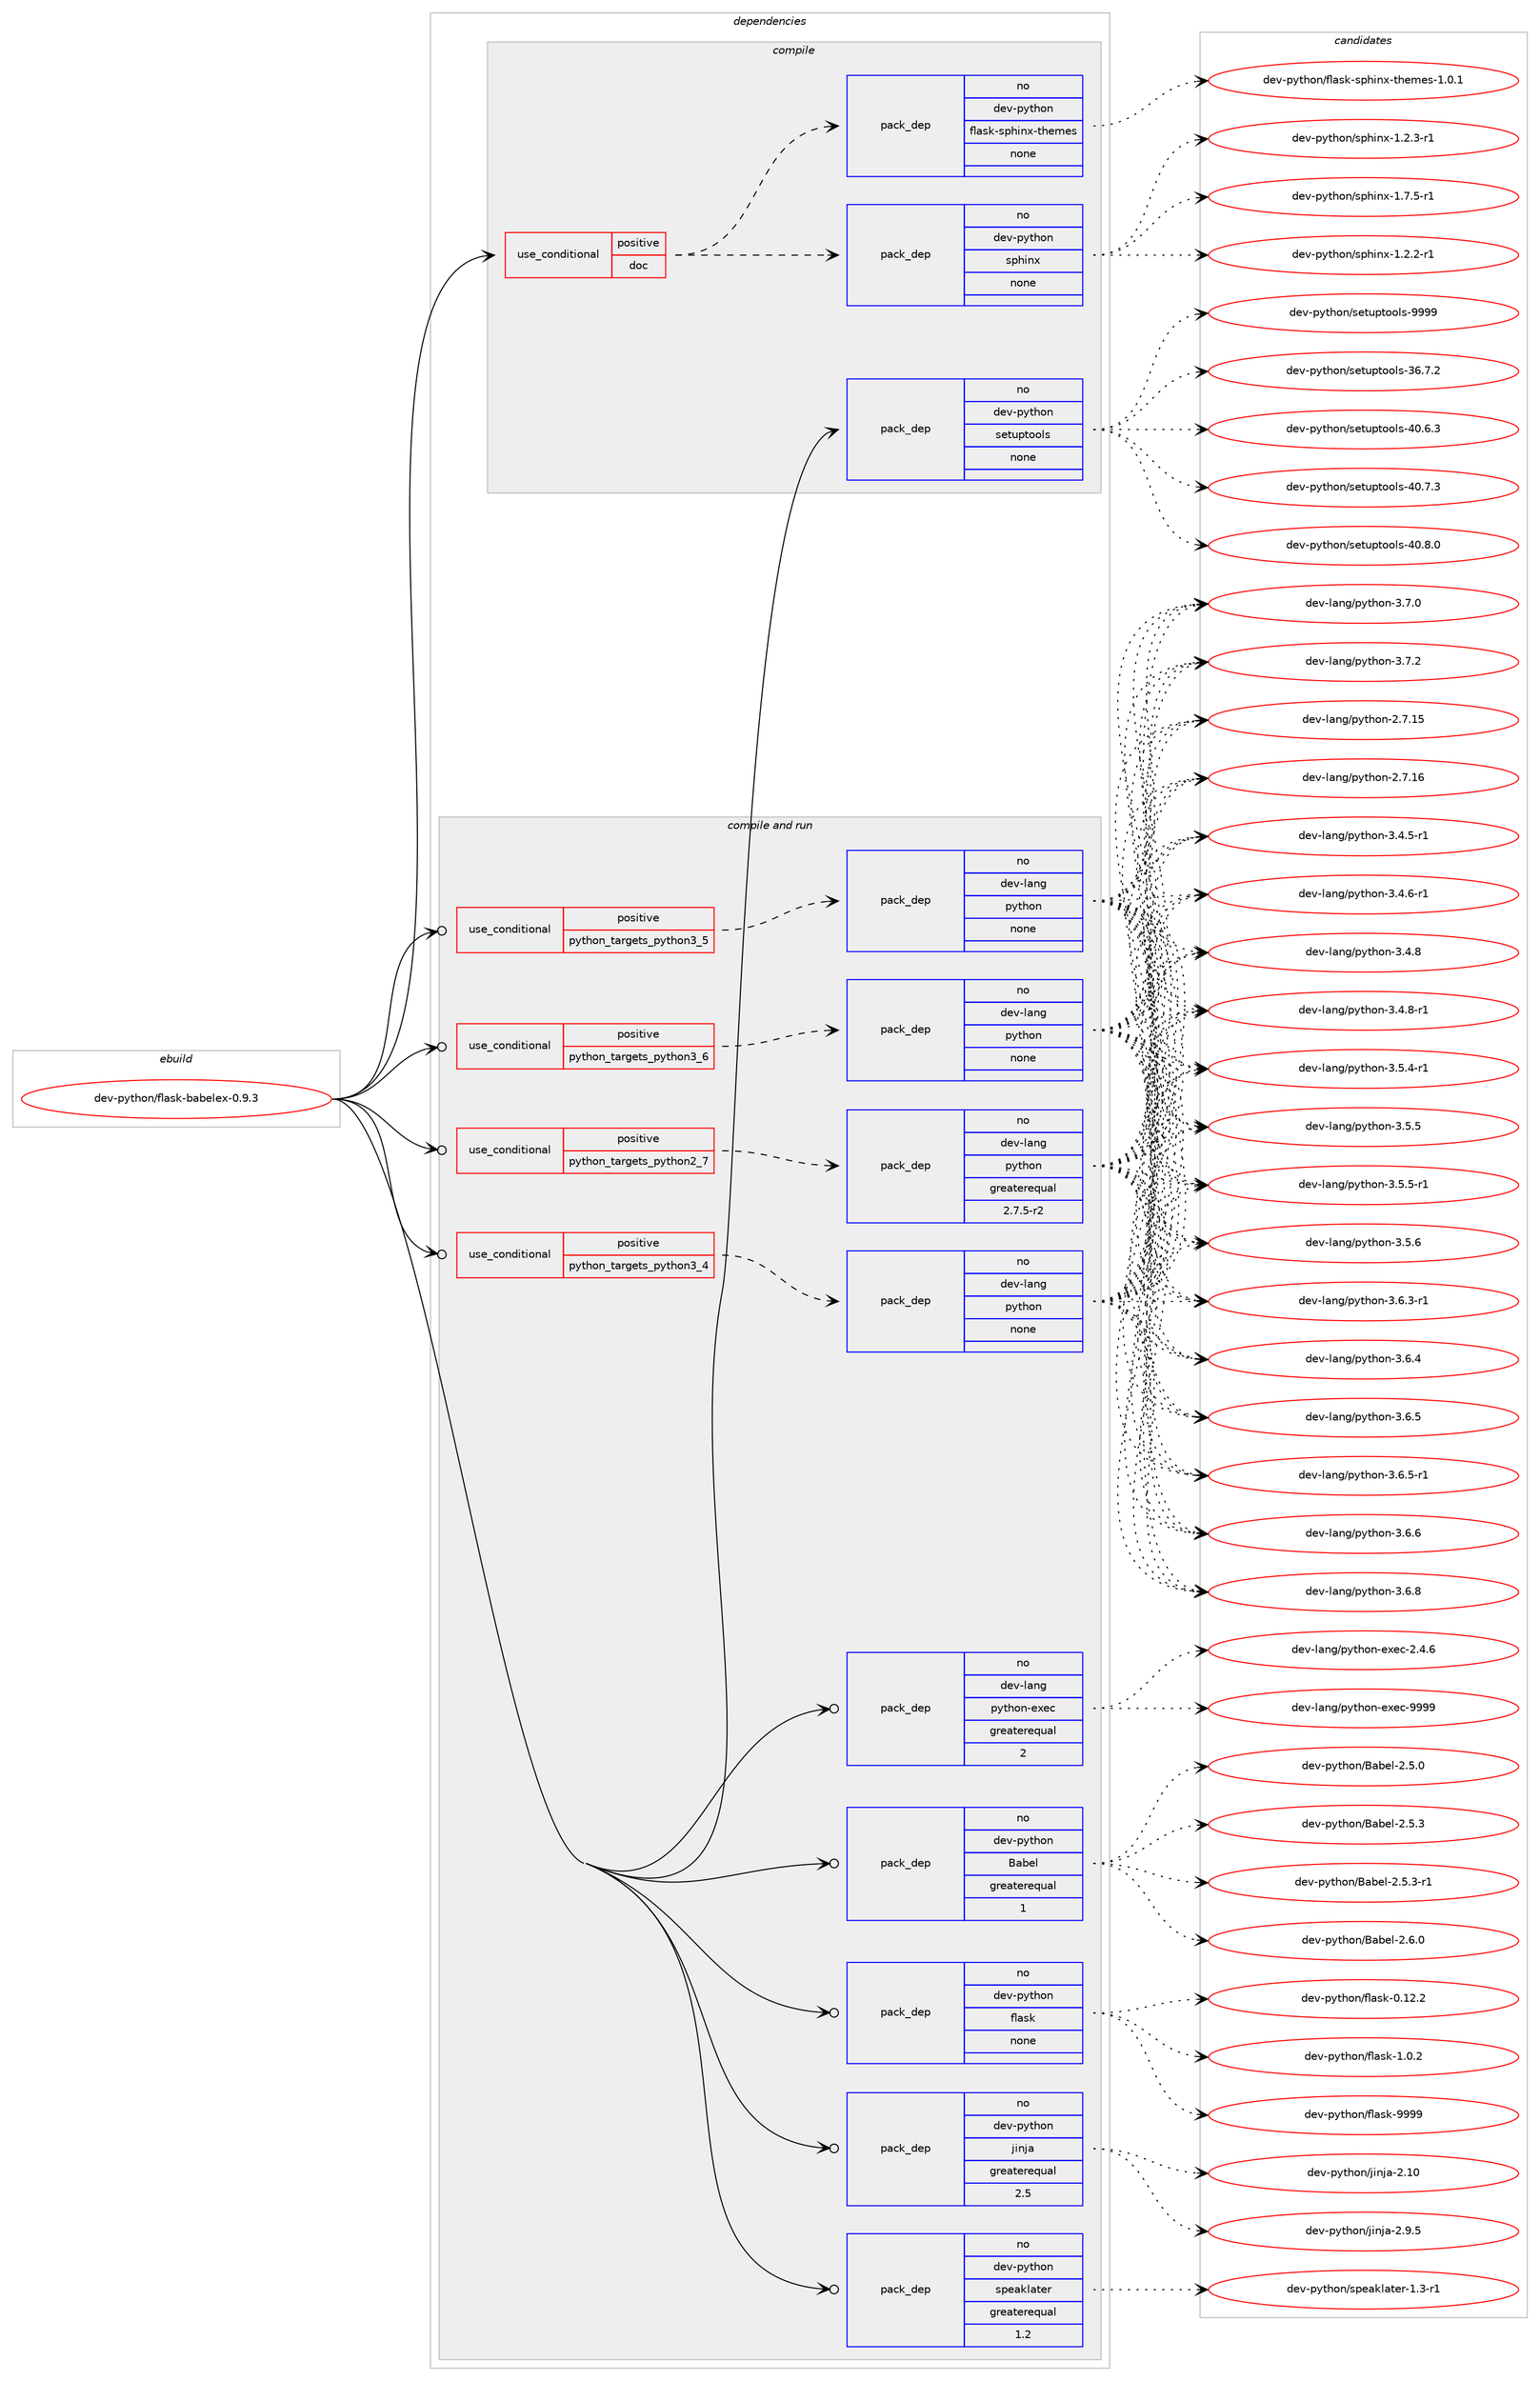 digraph prolog {

# *************
# Graph options
# *************

newrank=true;
concentrate=true;
compound=true;
graph [rankdir=LR,fontname=Helvetica,fontsize=10,ranksep=1.5];#, ranksep=2.5, nodesep=0.2];
edge  [arrowhead=vee];
node  [fontname=Helvetica,fontsize=10];

# **********
# The ebuild
# **********

subgraph cluster_leftcol {
color=gray;
rank=same;
label=<<i>ebuild</i>>;
id [label="dev-python/flask-babelex-0.9.3", color=red, width=4, href="../dev-python/flask-babelex-0.9.3.svg"];
}

# ****************
# The dependencies
# ****************

subgraph cluster_midcol {
color=gray;
label=<<i>dependencies</i>>;
subgraph cluster_compile {
fillcolor="#eeeeee";
style=filled;
label=<<i>compile</i>>;
subgraph cond374335 {
dependency1409293 [label=<<TABLE BORDER="0" CELLBORDER="1" CELLSPACING="0" CELLPADDING="4"><TR><TD ROWSPAN="3" CELLPADDING="10">use_conditional</TD></TR><TR><TD>positive</TD></TR><TR><TD>doc</TD></TR></TABLE>>, shape=none, color=red];
subgraph pack1011699 {
dependency1409294 [label=<<TABLE BORDER="0" CELLBORDER="1" CELLSPACING="0" CELLPADDING="4" WIDTH="220"><TR><TD ROWSPAN="6" CELLPADDING="30">pack_dep</TD></TR><TR><TD WIDTH="110">no</TD></TR><TR><TD>dev-python</TD></TR><TR><TD>sphinx</TD></TR><TR><TD>none</TD></TR><TR><TD></TD></TR></TABLE>>, shape=none, color=blue];
}
dependency1409293:e -> dependency1409294:w [weight=20,style="dashed",arrowhead="vee"];
subgraph pack1011700 {
dependency1409295 [label=<<TABLE BORDER="0" CELLBORDER="1" CELLSPACING="0" CELLPADDING="4" WIDTH="220"><TR><TD ROWSPAN="6" CELLPADDING="30">pack_dep</TD></TR><TR><TD WIDTH="110">no</TD></TR><TR><TD>dev-python</TD></TR><TR><TD>flask-sphinx-themes</TD></TR><TR><TD>none</TD></TR><TR><TD></TD></TR></TABLE>>, shape=none, color=blue];
}
dependency1409293:e -> dependency1409295:w [weight=20,style="dashed",arrowhead="vee"];
}
id:e -> dependency1409293:w [weight=20,style="solid",arrowhead="vee"];
subgraph pack1011701 {
dependency1409296 [label=<<TABLE BORDER="0" CELLBORDER="1" CELLSPACING="0" CELLPADDING="4" WIDTH="220"><TR><TD ROWSPAN="6" CELLPADDING="30">pack_dep</TD></TR><TR><TD WIDTH="110">no</TD></TR><TR><TD>dev-python</TD></TR><TR><TD>setuptools</TD></TR><TR><TD>none</TD></TR><TR><TD></TD></TR></TABLE>>, shape=none, color=blue];
}
id:e -> dependency1409296:w [weight=20,style="solid",arrowhead="vee"];
}
subgraph cluster_compileandrun {
fillcolor="#eeeeee";
style=filled;
label=<<i>compile and run</i>>;
subgraph cond374336 {
dependency1409297 [label=<<TABLE BORDER="0" CELLBORDER="1" CELLSPACING="0" CELLPADDING="4"><TR><TD ROWSPAN="3" CELLPADDING="10">use_conditional</TD></TR><TR><TD>positive</TD></TR><TR><TD>python_targets_python2_7</TD></TR></TABLE>>, shape=none, color=red];
subgraph pack1011702 {
dependency1409298 [label=<<TABLE BORDER="0" CELLBORDER="1" CELLSPACING="0" CELLPADDING="4" WIDTH="220"><TR><TD ROWSPAN="6" CELLPADDING="30">pack_dep</TD></TR><TR><TD WIDTH="110">no</TD></TR><TR><TD>dev-lang</TD></TR><TR><TD>python</TD></TR><TR><TD>greaterequal</TD></TR><TR><TD>2.7.5-r2</TD></TR></TABLE>>, shape=none, color=blue];
}
dependency1409297:e -> dependency1409298:w [weight=20,style="dashed",arrowhead="vee"];
}
id:e -> dependency1409297:w [weight=20,style="solid",arrowhead="odotvee"];
subgraph cond374337 {
dependency1409299 [label=<<TABLE BORDER="0" CELLBORDER="1" CELLSPACING="0" CELLPADDING="4"><TR><TD ROWSPAN="3" CELLPADDING="10">use_conditional</TD></TR><TR><TD>positive</TD></TR><TR><TD>python_targets_python3_4</TD></TR></TABLE>>, shape=none, color=red];
subgraph pack1011703 {
dependency1409300 [label=<<TABLE BORDER="0" CELLBORDER="1" CELLSPACING="0" CELLPADDING="4" WIDTH="220"><TR><TD ROWSPAN="6" CELLPADDING="30">pack_dep</TD></TR><TR><TD WIDTH="110">no</TD></TR><TR><TD>dev-lang</TD></TR><TR><TD>python</TD></TR><TR><TD>none</TD></TR><TR><TD></TD></TR></TABLE>>, shape=none, color=blue];
}
dependency1409299:e -> dependency1409300:w [weight=20,style="dashed",arrowhead="vee"];
}
id:e -> dependency1409299:w [weight=20,style="solid",arrowhead="odotvee"];
subgraph cond374338 {
dependency1409301 [label=<<TABLE BORDER="0" CELLBORDER="1" CELLSPACING="0" CELLPADDING="4"><TR><TD ROWSPAN="3" CELLPADDING="10">use_conditional</TD></TR><TR><TD>positive</TD></TR><TR><TD>python_targets_python3_5</TD></TR></TABLE>>, shape=none, color=red];
subgraph pack1011704 {
dependency1409302 [label=<<TABLE BORDER="0" CELLBORDER="1" CELLSPACING="0" CELLPADDING="4" WIDTH="220"><TR><TD ROWSPAN="6" CELLPADDING="30">pack_dep</TD></TR><TR><TD WIDTH="110">no</TD></TR><TR><TD>dev-lang</TD></TR><TR><TD>python</TD></TR><TR><TD>none</TD></TR><TR><TD></TD></TR></TABLE>>, shape=none, color=blue];
}
dependency1409301:e -> dependency1409302:w [weight=20,style="dashed",arrowhead="vee"];
}
id:e -> dependency1409301:w [weight=20,style="solid",arrowhead="odotvee"];
subgraph cond374339 {
dependency1409303 [label=<<TABLE BORDER="0" CELLBORDER="1" CELLSPACING="0" CELLPADDING="4"><TR><TD ROWSPAN="3" CELLPADDING="10">use_conditional</TD></TR><TR><TD>positive</TD></TR><TR><TD>python_targets_python3_6</TD></TR></TABLE>>, shape=none, color=red];
subgraph pack1011705 {
dependency1409304 [label=<<TABLE BORDER="0" CELLBORDER="1" CELLSPACING="0" CELLPADDING="4" WIDTH="220"><TR><TD ROWSPAN="6" CELLPADDING="30">pack_dep</TD></TR><TR><TD WIDTH="110">no</TD></TR><TR><TD>dev-lang</TD></TR><TR><TD>python</TD></TR><TR><TD>none</TD></TR><TR><TD></TD></TR></TABLE>>, shape=none, color=blue];
}
dependency1409303:e -> dependency1409304:w [weight=20,style="dashed",arrowhead="vee"];
}
id:e -> dependency1409303:w [weight=20,style="solid",arrowhead="odotvee"];
subgraph pack1011706 {
dependency1409305 [label=<<TABLE BORDER="0" CELLBORDER="1" CELLSPACING="0" CELLPADDING="4" WIDTH="220"><TR><TD ROWSPAN="6" CELLPADDING="30">pack_dep</TD></TR><TR><TD WIDTH="110">no</TD></TR><TR><TD>dev-lang</TD></TR><TR><TD>python-exec</TD></TR><TR><TD>greaterequal</TD></TR><TR><TD>2</TD></TR></TABLE>>, shape=none, color=blue];
}
id:e -> dependency1409305:w [weight=20,style="solid",arrowhead="odotvee"];
subgraph pack1011707 {
dependency1409306 [label=<<TABLE BORDER="0" CELLBORDER="1" CELLSPACING="0" CELLPADDING="4" WIDTH="220"><TR><TD ROWSPAN="6" CELLPADDING="30">pack_dep</TD></TR><TR><TD WIDTH="110">no</TD></TR><TR><TD>dev-python</TD></TR><TR><TD>Babel</TD></TR><TR><TD>greaterequal</TD></TR><TR><TD>1</TD></TR></TABLE>>, shape=none, color=blue];
}
id:e -> dependency1409306:w [weight=20,style="solid",arrowhead="odotvee"];
subgraph pack1011708 {
dependency1409307 [label=<<TABLE BORDER="0" CELLBORDER="1" CELLSPACING="0" CELLPADDING="4" WIDTH="220"><TR><TD ROWSPAN="6" CELLPADDING="30">pack_dep</TD></TR><TR><TD WIDTH="110">no</TD></TR><TR><TD>dev-python</TD></TR><TR><TD>flask</TD></TR><TR><TD>none</TD></TR><TR><TD></TD></TR></TABLE>>, shape=none, color=blue];
}
id:e -> dependency1409307:w [weight=20,style="solid",arrowhead="odotvee"];
subgraph pack1011709 {
dependency1409308 [label=<<TABLE BORDER="0" CELLBORDER="1" CELLSPACING="0" CELLPADDING="4" WIDTH="220"><TR><TD ROWSPAN="6" CELLPADDING="30">pack_dep</TD></TR><TR><TD WIDTH="110">no</TD></TR><TR><TD>dev-python</TD></TR><TR><TD>jinja</TD></TR><TR><TD>greaterequal</TD></TR><TR><TD>2.5</TD></TR></TABLE>>, shape=none, color=blue];
}
id:e -> dependency1409308:w [weight=20,style="solid",arrowhead="odotvee"];
subgraph pack1011710 {
dependency1409309 [label=<<TABLE BORDER="0" CELLBORDER="1" CELLSPACING="0" CELLPADDING="4" WIDTH="220"><TR><TD ROWSPAN="6" CELLPADDING="30">pack_dep</TD></TR><TR><TD WIDTH="110">no</TD></TR><TR><TD>dev-python</TD></TR><TR><TD>speaklater</TD></TR><TR><TD>greaterequal</TD></TR><TR><TD>1.2</TD></TR></TABLE>>, shape=none, color=blue];
}
id:e -> dependency1409309:w [weight=20,style="solid",arrowhead="odotvee"];
}
subgraph cluster_run {
fillcolor="#eeeeee";
style=filled;
label=<<i>run</i>>;
}
}

# **************
# The candidates
# **************

subgraph cluster_choices {
rank=same;
color=gray;
label=<<i>candidates</i>>;

subgraph choice1011699 {
color=black;
nodesep=1;
choice10010111845112121116104111110471151121041051101204549465046504511449 [label="dev-python/sphinx-1.2.2-r1", color=red, width=4,href="../dev-python/sphinx-1.2.2-r1.svg"];
choice10010111845112121116104111110471151121041051101204549465046514511449 [label="dev-python/sphinx-1.2.3-r1", color=red, width=4,href="../dev-python/sphinx-1.2.3-r1.svg"];
choice10010111845112121116104111110471151121041051101204549465546534511449 [label="dev-python/sphinx-1.7.5-r1", color=red, width=4,href="../dev-python/sphinx-1.7.5-r1.svg"];
dependency1409294:e -> choice10010111845112121116104111110471151121041051101204549465046504511449:w [style=dotted,weight="100"];
dependency1409294:e -> choice10010111845112121116104111110471151121041051101204549465046514511449:w [style=dotted,weight="100"];
dependency1409294:e -> choice10010111845112121116104111110471151121041051101204549465546534511449:w [style=dotted,weight="100"];
}
subgraph choice1011700 {
color=black;
nodesep=1;
choice1001011184511212111610411111047102108971151074511511210410511012045116104101109101115454946484649 [label="dev-python/flask-sphinx-themes-1.0.1", color=red, width=4,href="../dev-python/flask-sphinx-themes-1.0.1.svg"];
dependency1409295:e -> choice1001011184511212111610411111047102108971151074511511210410511012045116104101109101115454946484649:w [style=dotted,weight="100"];
}
subgraph choice1011701 {
color=black;
nodesep=1;
choice100101118451121211161041111104711510111611711211611111110811545515446554650 [label="dev-python/setuptools-36.7.2", color=red, width=4,href="../dev-python/setuptools-36.7.2.svg"];
choice100101118451121211161041111104711510111611711211611111110811545524846544651 [label="dev-python/setuptools-40.6.3", color=red, width=4,href="../dev-python/setuptools-40.6.3.svg"];
choice100101118451121211161041111104711510111611711211611111110811545524846554651 [label="dev-python/setuptools-40.7.3", color=red, width=4,href="../dev-python/setuptools-40.7.3.svg"];
choice100101118451121211161041111104711510111611711211611111110811545524846564648 [label="dev-python/setuptools-40.8.0", color=red, width=4,href="../dev-python/setuptools-40.8.0.svg"];
choice10010111845112121116104111110471151011161171121161111111081154557575757 [label="dev-python/setuptools-9999", color=red, width=4,href="../dev-python/setuptools-9999.svg"];
dependency1409296:e -> choice100101118451121211161041111104711510111611711211611111110811545515446554650:w [style=dotted,weight="100"];
dependency1409296:e -> choice100101118451121211161041111104711510111611711211611111110811545524846544651:w [style=dotted,weight="100"];
dependency1409296:e -> choice100101118451121211161041111104711510111611711211611111110811545524846554651:w [style=dotted,weight="100"];
dependency1409296:e -> choice100101118451121211161041111104711510111611711211611111110811545524846564648:w [style=dotted,weight="100"];
dependency1409296:e -> choice10010111845112121116104111110471151011161171121161111111081154557575757:w [style=dotted,weight="100"];
}
subgraph choice1011702 {
color=black;
nodesep=1;
choice10010111845108971101034711212111610411111045504655464953 [label="dev-lang/python-2.7.15", color=red, width=4,href="../dev-lang/python-2.7.15.svg"];
choice10010111845108971101034711212111610411111045504655464954 [label="dev-lang/python-2.7.16", color=red, width=4,href="../dev-lang/python-2.7.16.svg"];
choice1001011184510897110103471121211161041111104551465246534511449 [label="dev-lang/python-3.4.5-r1", color=red, width=4,href="../dev-lang/python-3.4.5-r1.svg"];
choice1001011184510897110103471121211161041111104551465246544511449 [label="dev-lang/python-3.4.6-r1", color=red, width=4,href="../dev-lang/python-3.4.6-r1.svg"];
choice100101118451089711010347112121116104111110455146524656 [label="dev-lang/python-3.4.8", color=red, width=4,href="../dev-lang/python-3.4.8.svg"];
choice1001011184510897110103471121211161041111104551465246564511449 [label="dev-lang/python-3.4.8-r1", color=red, width=4,href="../dev-lang/python-3.4.8-r1.svg"];
choice1001011184510897110103471121211161041111104551465346524511449 [label="dev-lang/python-3.5.4-r1", color=red, width=4,href="../dev-lang/python-3.5.4-r1.svg"];
choice100101118451089711010347112121116104111110455146534653 [label="dev-lang/python-3.5.5", color=red, width=4,href="../dev-lang/python-3.5.5.svg"];
choice1001011184510897110103471121211161041111104551465346534511449 [label="dev-lang/python-3.5.5-r1", color=red, width=4,href="../dev-lang/python-3.5.5-r1.svg"];
choice100101118451089711010347112121116104111110455146534654 [label="dev-lang/python-3.5.6", color=red, width=4,href="../dev-lang/python-3.5.6.svg"];
choice1001011184510897110103471121211161041111104551465446514511449 [label="dev-lang/python-3.6.3-r1", color=red, width=4,href="../dev-lang/python-3.6.3-r1.svg"];
choice100101118451089711010347112121116104111110455146544652 [label="dev-lang/python-3.6.4", color=red, width=4,href="../dev-lang/python-3.6.4.svg"];
choice100101118451089711010347112121116104111110455146544653 [label="dev-lang/python-3.6.5", color=red, width=4,href="../dev-lang/python-3.6.5.svg"];
choice1001011184510897110103471121211161041111104551465446534511449 [label="dev-lang/python-3.6.5-r1", color=red, width=4,href="../dev-lang/python-3.6.5-r1.svg"];
choice100101118451089711010347112121116104111110455146544654 [label="dev-lang/python-3.6.6", color=red, width=4,href="../dev-lang/python-3.6.6.svg"];
choice100101118451089711010347112121116104111110455146544656 [label="dev-lang/python-3.6.8", color=red, width=4,href="../dev-lang/python-3.6.8.svg"];
choice100101118451089711010347112121116104111110455146554648 [label="dev-lang/python-3.7.0", color=red, width=4,href="../dev-lang/python-3.7.0.svg"];
choice100101118451089711010347112121116104111110455146554650 [label="dev-lang/python-3.7.2", color=red, width=4,href="../dev-lang/python-3.7.2.svg"];
dependency1409298:e -> choice10010111845108971101034711212111610411111045504655464953:w [style=dotted,weight="100"];
dependency1409298:e -> choice10010111845108971101034711212111610411111045504655464954:w [style=dotted,weight="100"];
dependency1409298:e -> choice1001011184510897110103471121211161041111104551465246534511449:w [style=dotted,weight="100"];
dependency1409298:e -> choice1001011184510897110103471121211161041111104551465246544511449:w [style=dotted,weight="100"];
dependency1409298:e -> choice100101118451089711010347112121116104111110455146524656:w [style=dotted,weight="100"];
dependency1409298:e -> choice1001011184510897110103471121211161041111104551465246564511449:w [style=dotted,weight="100"];
dependency1409298:e -> choice1001011184510897110103471121211161041111104551465346524511449:w [style=dotted,weight="100"];
dependency1409298:e -> choice100101118451089711010347112121116104111110455146534653:w [style=dotted,weight="100"];
dependency1409298:e -> choice1001011184510897110103471121211161041111104551465346534511449:w [style=dotted,weight="100"];
dependency1409298:e -> choice100101118451089711010347112121116104111110455146534654:w [style=dotted,weight="100"];
dependency1409298:e -> choice1001011184510897110103471121211161041111104551465446514511449:w [style=dotted,weight="100"];
dependency1409298:e -> choice100101118451089711010347112121116104111110455146544652:w [style=dotted,weight="100"];
dependency1409298:e -> choice100101118451089711010347112121116104111110455146544653:w [style=dotted,weight="100"];
dependency1409298:e -> choice1001011184510897110103471121211161041111104551465446534511449:w [style=dotted,weight="100"];
dependency1409298:e -> choice100101118451089711010347112121116104111110455146544654:w [style=dotted,weight="100"];
dependency1409298:e -> choice100101118451089711010347112121116104111110455146544656:w [style=dotted,weight="100"];
dependency1409298:e -> choice100101118451089711010347112121116104111110455146554648:w [style=dotted,weight="100"];
dependency1409298:e -> choice100101118451089711010347112121116104111110455146554650:w [style=dotted,weight="100"];
}
subgraph choice1011703 {
color=black;
nodesep=1;
choice10010111845108971101034711212111610411111045504655464953 [label="dev-lang/python-2.7.15", color=red, width=4,href="../dev-lang/python-2.7.15.svg"];
choice10010111845108971101034711212111610411111045504655464954 [label="dev-lang/python-2.7.16", color=red, width=4,href="../dev-lang/python-2.7.16.svg"];
choice1001011184510897110103471121211161041111104551465246534511449 [label="dev-lang/python-3.4.5-r1", color=red, width=4,href="../dev-lang/python-3.4.5-r1.svg"];
choice1001011184510897110103471121211161041111104551465246544511449 [label="dev-lang/python-3.4.6-r1", color=red, width=4,href="../dev-lang/python-3.4.6-r1.svg"];
choice100101118451089711010347112121116104111110455146524656 [label="dev-lang/python-3.4.8", color=red, width=4,href="../dev-lang/python-3.4.8.svg"];
choice1001011184510897110103471121211161041111104551465246564511449 [label="dev-lang/python-3.4.8-r1", color=red, width=4,href="../dev-lang/python-3.4.8-r1.svg"];
choice1001011184510897110103471121211161041111104551465346524511449 [label="dev-lang/python-3.5.4-r1", color=red, width=4,href="../dev-lang/python-3.5.4-r1.svg"];
choice100101118451089711010347112121116104111110455146534653 [label="dev-lang/python-3.5.5", color=red, width=4,href="../dev-lang/python-3.5.5.svg"];
choice1001011184510897110103471121211161041111104551465346534511449 [label="dev-lang/python-3.5.5-r1", color=red, width=4,href="../dev-lang/python-3.5.5-r1.svg"];
choice100101118451089711010347112121116104111110455146534654 [label="dev-lang/python-3.5.6", color=red, width=4,href="../dev-lang/python-3.5.6.svg"];
choice1001011184510897110103471121211161041111104551465446514511449 [label="dev-lang/python-3.6.3-r1", color=red, width=4,href="../dev-lang/python-3.6.3-r1.svg"];
choice100101118451089711010347112121116104111110455146544652 [label="dev-lang/python-3.6.4", color=red, width=4,href="../dev-lang/python-3.6.4.svg"];
choice100101118451089711010347112121116104111110455146544653 [label="dev-lang/python-3.6.5", color=red, width=4,href="../dev-lang/python-3.6.5.svg"];
choice1001011184510897110103471121211161041111104551465446534511449 [label="dev-lang/python-3.6.5-r1", color=red, width=4,href="../dev-lang/python-3.6.5-r1.svg"];
choice100101118451089711010347112121116104111110455146544654 [label="dev-lang/python-3.6.6", color=red, width=4,href="../dev-lang/python-3.6.6.svg"];
choice100101118451089711010347112121116104111110455146544656 [label="dev-lang/python-3.6.8", color=red, width=4,href="../dev-lang/python-3.6.8.svg"];
choice100101118451089711010347112121116104111110455146554648 [label="dev-lang/python-3.7.0", color=red, width=4,href="../dev-lang/python-3.7.0.svg"];
choice100101118451089711010347112121116104111110455146554650 [label="dev-lang/python-3.7.2", color=red, width=4,href="../dev-lang/python-3.7.2.svg"];
dependency1409300:e -> choice10010111845108971101034711212111610411111045504655464953:w [style=dotted,weight="100"];
dependency1409300:e -> choice10010111845108971101034711212111610411111045504655464954:w [style=dotted,weight="100"];
dependency1409300:e -> choice1001011184510897110103471121211161041111104551465246534511449:w [style=dotted,weight="100"];
dependency1409300:e -> choice1001011184510897110103471121211161041111104551465246544511449:w [style=dotted,weight="100"];
dependency1409300:e -> choice100101118451089711010347112121116104111110455146524656:w [style=dotted,weight="100"];
dependency1409300:e -> choice1001011184510897110103471121211161041111104551465246564511449:w [style=dotted,weight="100"];
dependency1409300:e -> choice1001011184510897110103471121211161041111104551465346524511449:w [style=dotted,weight="100"];
dependency1409300:e -> choice100101118451089711010347112121116104111110455146534653:w [style=dotted,weight="100"];
dependency1409300:e -> choice1001011184510897110103471121211161041111104551465346534511449:w [style=dotted,weight="100"];
dependency1409300:e -> choice100101118451089711010347112121116104111110455146534654:w [style=dotted,weight="100"];
dependency1409300:e -> choice1001011184510897110103471121211161041111104551465446514511449:w [style=dotted,weight="100"];
dependency1409300:e -> choice100101118451089711010347112121116104111110455146544652:w [style=dotted,weight="100"];
dependency1409300:e -> choice100101118451089711010347112121116104111110455146544653:w [style=dotted,weight="100"];
dependency1409300:e -> choice1001011184510897110103471121211161041111104551465446534511449:w [style=dotted,weight="100"];
dependency1409300:e -> choice100101118451089711010347112121116104111110455146544654:w [style=dotted,weight="100"];
dependency1409300:e -> choice100101118451089711010347112121116104111110455146544656:w [style=dotted,weight="100"];
dependency1409300:e -> choice100101118451089711010347112121116104111110455146554648:w [style=dotted,weight="100"];
dependency1409300:e -> choice100101118451089711010347112121116104111110455146554650:w [style=dotted,weight="100"];
}
subgraph choice1011704 {
color=black;
nodesep=1;
choice10010111845108971101034711212111610411111045504655464953 [label="dev-lang/python-2.7.15", color=red, width=4,href="../dev-lang/python-2.7.15.svg"];
choice10010111845108971101034711212111610411111045504655464954 [label="dev-lang/python-2.7.16", color=red, width=4,href="../dev-lang/python-2.7.16.svg"];
choice1001011184510897110103471121211161041111104551465246534511449 [label="dev-lang/python-3.4.5-r1", color=red, width=4,href="../dev-lang/python-3.4.5-r1.svg"];
choice1001011184510897110103471121211161041111104551465246544511449 [label="dev-lang/python-3.4.6-r1", color=red, width=4,href="../dev-lang/python-3.4.6-r1.svg"];
choice100101118451089711010347112121116104111110455146524656 [label="dev-lang/python-3.4.8", color=red, width=4,href="../dev-lang/python-3.4.8.svg"];
choice1001011184510897110103471121211161041111104551465246564511449 [label="dev-lang/python-3.4.8-r1", color=red, width=4,href="../dev-lang/python-3.4.8-r1.svg"];
choice1001011184510897110103471121211161041111104551465346524511449 [label="dev-lang/python-3.5.4-r1", color=red, width=4,href="../dev-lang/python-3.5.4-r1.svg"];
choice100101118451089711010347112121116104111110455146534653 [label="dev-lang/python-3.5.5", color=red, width=4,href="../dev-lang/python-3.5.5.svg"];
choice1001011184510897110103471121211161041111104551465346534511449 [label="dev-lang/python-3.5.5-r1", color=red, width=4,href="../dev-lang/python-3.5.5-r1.svg"];
choice100101118451089711010347112121116104111110455146534654 [label="dev-lang/python-3.5.6", color=red, width=4,href="../dev-lang/python-3.5.6.svg"];
choice1001011184510897110103471121211161041111104551465446514511449 [label="dev-lang/python-3.6.3-r1", color=red, width=4,href="../dev-lang/python-3.6.3-r1.svg"];
choice100101118451089711010347112121116104111110455146544652 [label="dev-lang/python-3.6.4", color=red, width=4,href="../dev-lang/python-3.6.4.svg"];
choice100101118451089711010347112121116104111110455146544653 [label="dev-lang/python-3.6.5", color=red, width=4,href="../dev-lang/python-3.6.5.svg"];
choice1001011184510897110103471121211161041111104551465446534511449 [label="dev-lang/python-3.6.5-r1", color=red, width=4,href="../dev-lang/python-3.6.5-r1.svg"];
choice100101118451089711010347112121116104111110455146544654 [label="dev-lang/python-3.6.6", color=red, width=4,href="../dev-lang/python-3.6.6.svg"];
choice100101118451089711010347112121116104111110455146544656 [label="dev-lang/python-3.6.8", color=red, width=4,href="../dev-lang/python-3.6.8.svg"];
choice100101118451089711010347112121116104111110455146554648 [label="dev-lang/python-3.7.0", color=red, width=4,href="../dev-lang/python-3.7.0.svg"];
choice100101118451089711010347112121116104111110455146554650 [label="dev-lang/python-3.7.2", color=red, width=4,href="../dev-lang/python-3.7.2.svg"];
dependency1409302:e -> choice10010111845108971101034711212111610411111045504655464953:w [style=dotted,weight="100"];
dependency1409302:e -> choice10010111845108971101034711212111610411111045504655464954:w [style=dotted,weight="100"];
dependency1409302:e -> choice1001011184510897110103471121211161041111104551465246534511449:w [style=dotted,weight="100"];
dependency1409302:e -> choice1001011184510897110103471121211161041111104551465246544511449:w [style=dotted,weight="100"];
dependency1409302:e -> choice100101118451089711010347112121116104111110455146524656:w [style=dotted,weight="100"];
dependency1409302:e -> choice1001011184510897110103471121211161041111104551465246564511449:w [style=dotted,weight="100"];
dependency1409302:e -> choice1001011184510897110103471121211161041111104551465346524511449:w [style=dotted,weight="100"];
dependency1409302:e -> choice100101118451089711010347112121116104111110455146534653:w [style=dotted,weight="100"];
dependency1409302:e -> choice1001011184510897110103471121211161041111104551465346534511449:w [style=dotted,weight="100"];
dependency1409302:e -> choice100101118451089711010347112121116104111110455146534654:w [style=dotted,weight="100"];
dependency1409302:e -> choice1001011184510897110103471121211161041111104551465446514511449:w [style=dotted,weight="100"];
dependency1409302:e -> choice100101118451089711010347112121116104111110455146544652:w [style=dotted,weight="100"];
dependency1409302:e -> choice100101118451089711010347112121116104111110455146544653:w [style=dotted,weight="100"];
dependency1409302:e -> choice1001011184510897110103471121211161041111104551465446534511449:w [style=dotted,weight="100"];
dependency1409302:e -> choice100101118451089711010347112121116104111110455146544654:w [style=dotted,weight="100"];
dependency1409302:e -> choice100101118451089711010347112121116104111110455146544656:w [style=dotted,weight="100"];
dependency1409302:e -> choice100101118451089711010347112121116104111110455146554648:w [style=dotted,weight="100"];
dependency1409302:e -> choice100101118451089711010347112121116104111110455146554650:w [style=dotted,weight="100"];
}
subgraph choice1011705 {
color=black;
nodesep=1;
choice10010111845108971101034711212111610411111045504655464953 [label="dev-lang/python-2.7.15", color=red, width=4,href="../dev-lang/python-2.7.15.svg"];
choice10010111845108971101034711212111610411111045504655464954 [label="dev-lang/python-2.7.16", color=red, width=4,href="../dev-lang/python-2.7.16.svg"];
choice1001011184510897110103471121211161041111104551465246534511449 [label="dev-lang/python-3.4.5-r1", color=red, width=4,href="../dev-lang/python-3.4.5-r1.svg"];
choice1001011184510897110103471121211161041111104551465246544511449 [label="dev-lang/python-3.4.6-r1", color=red, width=4,href="../dev-lang/python-3.4.6-r1.svg"];
choice100101118451089711010347112121116104111110455146524656 [label="dev-lang/python-3.4.8", color=red, width=4,href="../dev-lang/python-3.4.8.svg"];
choice1001011184510897110103471121211161041111104551465246564511449 [label="dev-lang/python-3.4.8-r1", color=red, width=4,href="../dev-lang/python-3.4.8-r1.svg"];
choice1001011184510897110103471121211161041111104551465346524511449 [label="dev-lang/python-3.5.4-r1", color=red, width=4,href="../dev-lang/python-3.5.4-r1.svg"];
choice100101118451089711010347112121116104111110455146534653 [label="dev-lang/python-3.5.5", color=red, width=4,href="../dev-lang/python-3.5.5.svg"];
choice1001011184510897110103471121211161041111104551465346534511449 [label="dev-lang/python-3.5.5-r1", color=red, width=4,href="../dev-lang/python-3.5.5-r1.svg"];
choice100101118451089711010347112121116104111110455146534654 [label="dev-lang/python-3.5.6", color=red, width=4,href="../dev-lang/python-3.5.6.svg"];
choice1001011184510897110103471121211161041111104551465446514511449 [label="dev-lang/python-3.6.3-r1", color=red, width=4,href="../dev-lang/python-3.6.3-r1.svg"];
choice100101118451089711010347112121116104111110455146544652 [label="dev-lang/python-3.6.4", color=red, width=4,href="../dev-lang/python-3.6.4.svg"];
choice100101118451089711010347112121116104111110455146544653 [label="dev-lang/python-3.6.5", color=red, width=4,href="../dev-lang/python-3.6.5.svg"];
choice1001011184510897110103471121211161041111104551465446534511449 [label="dev-lang/python-3.6.5-r1", color=red, width=4,href="../dev-lang/python-3.6.5-r1.svg"];
choice100101118451089711010347112121116104111110455146544654 [label="dev-lang/python-3.6.6", color=red, width=4,href="../dev-lang/python-3.6.6.svg"];
choice100101118451089711010347112121116104111110455146544656 [label="dev-lang/python-3.6.8", color=red, width=4,href="../dev-lang/python-3.6.8.svg"];
choice100101118451089711010347112121116104111110455146554648 [label="dev-lang/python-3.7.0", color=red, width=4,href="../dev-lang/python-3.7.0.svg"];
choice100101118451089711010347112121116104111110455146554650 [label="dev-lang/python-3.7.2", color=red, width=4,href="../dev-lang/python-3.7.2.svg"];
dependency1409304:e -> choice10010111845108971101034711212111610411111045504655464953:w [style=dotted,weight="100"];
dependency1409304:e -> choice10010111845108971101034711212111610411111045504655464954:w [style=dotted,weight="100"];
dependency1409304:e -> choice1001011184510897110103471121211161041111104551465246534511449:w [style=dotted,weight="100"];
dependency1409304:e -> choice1001011184510897110103471121211161041111104551465246544511449:w [style=dotted,weight="100"];
dependency1409304:e -> choice100101118451089711010347112121116104111110455146524656:w [style=dotted,weight="100"];
dependency1409304:e -> choice1001011184510897110103471121211161041111104551465246564511449:w [style=dotted,weight="100"];
dependency1409304:e -> choice1001011184510897110103471121211161041111104551465346524511449:w [style=dotted,weight="100"];
dependency1409304:e -> choice100101118451089711010347112121116104111110455146534653:w [style=dotted,weight="100"];
dependency1409304:e -> choice1001011184510897110103471121211161041111104551465346534511449:w [style=dotted,weight="100"];
dependency1409304:e -> choice100101118451089711010347112121116104111110455146534654:w [style=dotted,weight="100"];
dependency1409304:e -> choice1001011184510897110103471121211161041111104551465446514511449:w [style=dotted,weight="100"];
dependency1409304:e -> choice100101118451089711010347112121116104111110455146544652:w [style=dotted,weight="100"];
dependency1409304:e -> choice100101118451089711010347112121116104111110455146544653:w [style=dotted,weight="100"];
dependency1409304:e -> choice1001011184510897110103471121211161041111104551465446534511449:w [style=dotted,weight="100"];
dependency1409304:e -> choice100101118451089711010347112121116104111110455146544654:w [style=dotted,weight="100"];
dependency1409304:e -> choice100101118451089711010347112121116104111110455146544656:w [style=dotted,weight="100"];
dependency1409304:e -> choice100101118451089711010347112121116104111110455146554648:w [style=dotted,weight="100"];
dependency1409304:e -> choice100101118451089711010347112121116104111110455146554650:w [style=dotted,weight="100"];
}
subgraph choice1011706 {
color=black;
nodesep=1;
choice1001011184510897110103471121211161041111104510112010199455046524654 [label="dev-lang/python-exec-2.4.6", color=red, width=4,href="../dev-lang/python-exec-2.4.6.svg"];
choice10010111845108971101034711212111610411111045101120101994557575757 [label="dev-lang/python-exec-9999", color=red, width=4,href="../dev-lang/python-exec-9999.svg"];
dependency1409305:e -> choice1001011184510897110103471121211161041111104510112010199455046524654:w [style=dotted,weight="100"];
dependency1409305:e -> choice10010111845108971101034711212111610411111045101120101994557575757:w [style=dotted,weight="100"];
}
subgraph choice1011707 {
color=black;
nodesep=1;
choice1001011184511212111610411111047669798101108455046534648 [label="dev-python/Babel-2.5.0", color=red, width=4,href="../dev-python/Babel-2.5.0.svg"];
choice1001011184511212111610411111047669798101108455046534651 [label="dev-python/Babel-2.5.3", color=red, width=4,href="../dev-python/Babel-2.5.3.svg"];
choice10010111845112121116104111110476697981011084550465346514511449 [label="dev-python/Babel-2.5.3-r1", color=red, width=4,href="../dev-python/Babel-2.5.3-r1.svg"];
choice1001011184511212111610411111047669798101108455046544648 [label="dev-python/Babel-2.6.0", color=red, width=4,href="../dev-python/Babel-2.6.0.svg"];
dependency1409306:e -> choice1001011184511212111610411111047669798101108455046534648:w [style=dotted,weight="100"];
dependency1409306:e -> choice1001011184511212111610411111047669798101108455046534651:w [style=dotted,weight="100"];
dependency1409306:e -> choice10010111845112121116104111110476697981011084550465346514511449:w [style=dotted,weight="100"];
dependency1409306:e -> choice1001011184511212111610411111047669798101108455046544648:w [style=dotted,weight="100"];
}
subgraph choice1011708 {
color=black;
nodesep=1;
choice10010111845112121116104111110471021089711510745484649504650 [label="dev-python/flask-0.12.2", color=red, width=4,href="../dev-python/flask-0.12.2.svg"];
choice100101118451121211161041111104710210897115107454946484650 [label="dev-python/flask-1.0.2", color=red, width=4,href="../dev-python/flask-1.0.2.svg"];
choice1001011184511212111610411111047102108971151074557575757 [label="dev-python/flask-9999", color=red, width=4,href="../dev-python/flask-9999.svg"];
dependency1409307:e -> choice10010111845112121116104111110471021089711510745484649504650:w [style=dotted,weight="100"];
dependency1409307:e -> choice100101118451121211161041111104710210897115107454946484650:w [style=dotted,weight="100"];
dependency1409307:e -> choice1001011184511212111610411111047102108971151074557575757:w [style=dotted,weight="100"];
}
subgraph choice1011709 {
color=black;
nodesep=1;
choice1001011184511212111610411111047106105110106974550464948 [label="dev-python/jinja-2.10", color=red, width=4,href="../dev-python/jinja-2.10.svg"];
choice100101118451121211161041111104710610511010697455046574653 [label="dev-python/jinja-2.9.5", color=red, width=4,href="../dev-python/jinja-2.9.5.svg"];
dependency1409308:e -> choice1001011184511212111610411111047106105110106974550464948:w [style=dotted,weight="100"];
dependency1409308:e -> choice100101118451121211161041111104710610511010697455046574653:w [style=dotted,weight="100"];
}
subgraph choice1011710 {
color=black;
nodesep=1;
choice10010111845112121116104111110471151121019710710897116101114454946514511449 [label="dev-python/speaklater-1.3-r1", color=red, width=4,href="../dev-python/speaklater-1.3-r1.svg"];
dependency1409309:e -> choice10010111845112121116104111110471151121019710710897116101114454946514511449:w [style=dotted,weight="100"];
}
}

}
